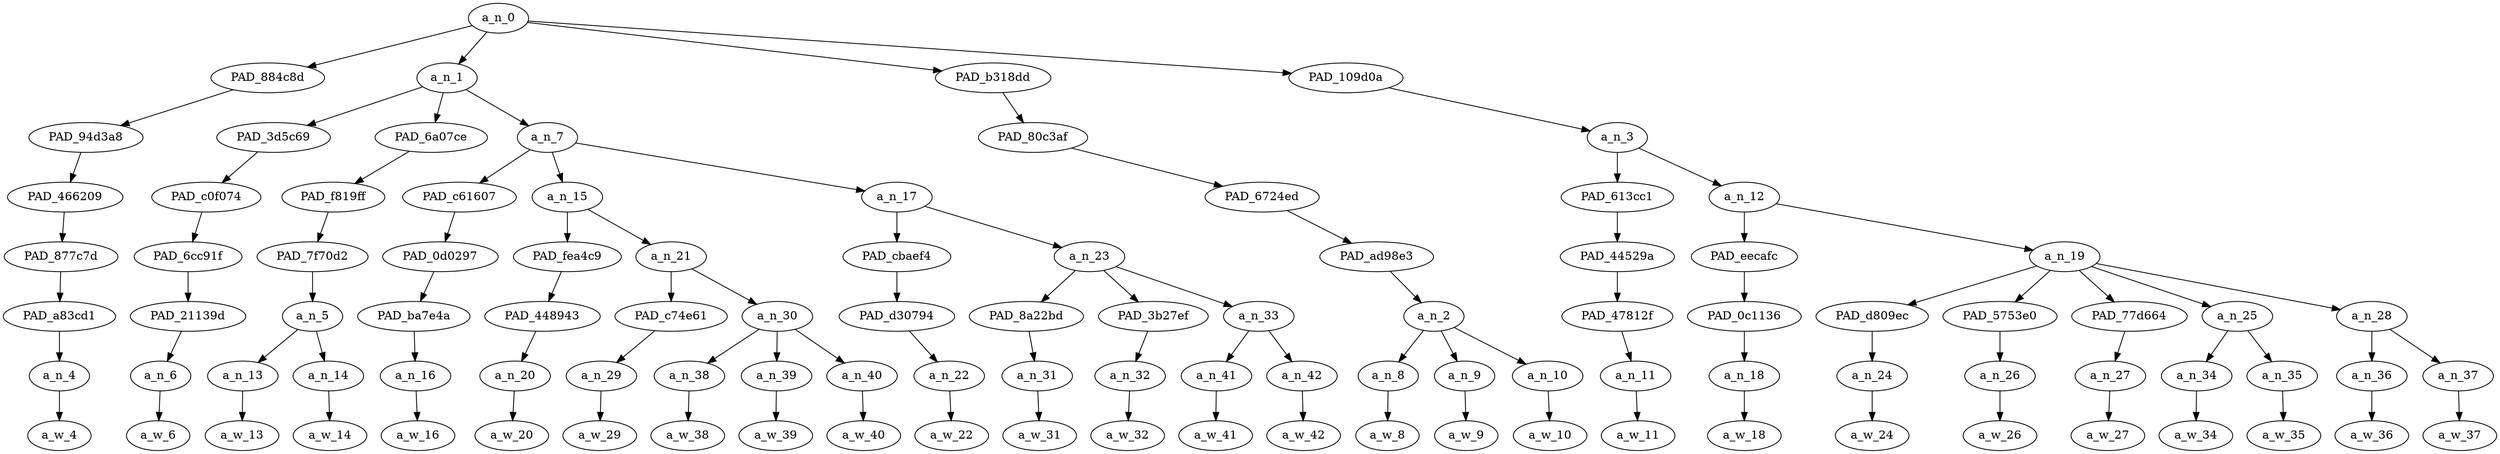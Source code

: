 strict digraph "" {
	a_n_0	[div_dir=-1,
		index=0,
		level=7,
		pos="15.684259259259258,7!",
		text_span="[0, 1, 2, 3, 4, 5, 6, 7, 8, 9, 10, 11, 12, 13, 14, 15, 16, 17, 18, 19, 20, 21, 22, 23, 24, 25, 26]",
		value=1.00000003];
	PAD_884c8d	[div_dir=-1,
		index=3,
		level=6,
		pos="26.0,6!",
		text_span="[26]",
		value=0.02353591];
	a_n_0 -> PAD_884c8d;
	a_n_1	[div_dir=-1,
		index=0,
		level=6,
		pos="3.2870370370370368,6!",
		text_span="[0, 1, 2, 3, 4, 5, 6, 7, 8, 9, 10, 11, 12, 13]",
		value=0.25930581];
	a_n_0 -> a_n_1;
	PAD_b318dd	[div_dir=1,
		index=1,
		level=6,
		pos="15.0,6!",
		text_span="[14, 15, 16]",
		value=0.17604845];
	a_n_0 -> PAD_b318dd;
	PAD_109d0a	[div_dir=-1,
		index=2,
		level=6,
		pos="18.45,6!",
		text_span="[17, 18, 19, 20, 21, 22, 23, 24, 25]",
		value=0.54110630];
	a_n_0 -> PAD_109d0a;
	PAD_94d3a8	[div_dir=-1,
		index=5,
		level=5,
		pos="26.0,5!",
		text_span="[26]",
		value=0.02353591];
	PAD_884c8d -> PAD_94d3a8;
	PAD_466209	[div_dir=-1,
		index=8,
		level=4,
		pos="26.0,4!",
		text_span="[26]",
		value=0.02353591];
	PAD_94d3a8 -> PAD_466209;
	PAD_877c7d	[div_dir=-1,
		index=11,
		level=3,
		pos="26.0,3!",
		text_span="[26]",
		value=0.02353591];
	PAD_466209 -> PAD_877c7d;
	PAD_a83cd1	[div_dir=-1,
		index=18,
		level=2,
		pos="26.0,2!",
		text_span="[26]",
		value=0.02353591];
	PAD_877c7d -> PAD_a83cd1;
	a_n_4	[div_dir=-1,
		index=26,
		level=1,
		pos="26.0,1!",
		text_span="[26]",
		value=0.02353591];
	PAD_a83cd1 -> a_n_4;
	a_w_4	[div_dir=0,
		index=26,
		level=0,
		pos="26,0!",
		text_span="[26]",
		value=🖐];
	a_n_4 -> a_w_4;
	PAD_3d5c69	[div_dir=1,
		index=1,
		level=5,
		pos="2.0,5!",
		text_span="[2]",
		value=0.01354287];
	a_n_1 -> PAD_3d5c69;
	PAD_6a07ce	[div_dir=-1,
		index=0,
		level=5,
		pos="0.5,5!",
		text_span="[0, 1]",
		value=0.03290661];
	a_n_1 -> PAD_6a07ce;
	a_n_7	[div_dir=-1,
		index=2,
		level=5,
		pos="7.361111111111111,5!",
		text_span="[3, 4, 5, 6, 7, 8, 9, 10, 11, 12, 13]",
		value=0.21284137];
	a_n_1 -> a_n_7;
	PAD_c0f074	[div_dir=1,
		index=1,
		level=4,
		pos="2.0,4!",
		text_span="[2]",
		value=0.01354287];
	PAD_3d5c69 -> PAD_c0f074;
	PAD_6cc91f	[div_dir=1,
		index=1,
		level=3,
		pos="2.0,3!",
		text_span="[2]",
		value=0.01354287];
	PAD_c0f074 -> PAD_6cc91f;
	PAD_21139d	[div_dir=1,
		index=1,
		level=2,
		pos="2.0,2!",
		text_span="[2]",
		value=0.01354287];
	PAD_6cc91f -> PAD_21139d;
	a_n_6	[div_dir=1,
		index=2,
		level=1,
		pos="2.0,1!",
		text_span="[2]",
		value=0.01354287];
	PAD_21139d -> a_n_6;
	a_w_6	[div_dir=0,
		index=2,
		level=0,
		pos="2,0!",
		text_span="[2]",
		value=before];
	a_n_6 -> a_w_6;
	PAD_f819ff	[div_dir=-1,
		index=0,
		level=4,
		pos="0.5,4!",
		text_span="[0, 1]",
		value=0.03290661];
	PAD_6a07ce -> PAD_f819ff;
	PAD_7f70d2	[div_dir=-1,
		index=0,
		level=3,
		pos="0.5,3!",
		text_span="[0, 1]",
		value=0.03290661];
	PAD_f819ff -> PAD_7f70d2;
	a_n_5	[div_dir=-1,
		index=0,
		level=2,
		pos="0.5,2!",
		text_span="[0, 1]",
		value=0.03290661];
	PAD_7f70d2 -> a_n_5;
	a_n_13	[div_dir=-1,
		index=0,
		level=1,
		pos="0.0,1!",
		text_span="[0]",
		value=0.01607510];
	a_n_5 -> a_n_13;
	a_n_14	[div_dir=1,
		index=1,
		level=1,
		pos="1.0,1!",
		text_span="[1]",
		value=0.01681555];
	a_n_5 -> a_n_14;
	a_w_13	[div_dir=0,
		index=0,
		level=0,
		pos="0,0!",
		text_span="[0]",
		value=four];
	a_n_13 -> a_w_13;
	a_w_14	[div_dir=0,
		index=1,
		level=0,
		pos="1,0!",
		text_span="[1]",
		value=days];
	a_n_14 -> a_w_14;
	PAD_c61607	[div_dir=-1,
		index=3,
		level=4,
		pos="8.0,4!",
		text_span="[8]",
		value=0.01403388];
	a_n_7 -> PAD_c61607;
	a_n_15	[div_dir=-1,
		index=2,
		level=4,
		pos="4.0,4!",
		text_span="[3, 4, 5, 6, 7]",
		value=0.13673992];
	a_n_7 -> a_n_15;
	a_n_17	[div_dir=1,
		index=4,
		level=4,
		pos="10.083333333333332,4!",
		text_span="[9, 10, 11, 12, 13]",
		value=0.06205362];
	a_n_7 -> a_n_17;
	PAD_0d0297	[div_dir=-1,
		index=4,
		level=3,
		pos="8.0,3!",
		text_span="[8]",
		value=0.01403388];
	PAD_c61607 -> PAD_0d0297;
	PAD_ba7e4a	[div_dir=-1,
		index=5,
		level=2,
		pos="8.0,2!",
		text_span="[8]",
		value=0.01403388];
	PAD_0d0297 -> PAD_ba7e4a;
	a_n_16	[div_dir=-1,
		index=8,
		level=1,
		pos="8.0,1!",
		text_span="[8]",
		value=0.01403388];
	PAD_ba7e4a -> a_n_16;
	a_w_16	[div_dir=0,
		index=8,
		level=0,
		pos="8,0!",
		text_span="[8]",
		value=and];
	a_n_16 -> a_w_16;
	PAD_fea4c9	[div_dir=1,
		index=2,
		level=3,
		pos="3.0,3!",
		text_span="[3]",
		value=0.01471399];
	a_n_15 -> PAD_fea4c9;
	a_n_21	[div_dir=-1,
		index=3,
		level=3,
		pos="5.0,3!",
		text_span="[4, 5, 6, 7]",
		value=0.12198461];
	a_n_15 -> a_n_21;
	PAD_448943	[div_dir=1,
		index=2,
		level=2,
		pos="3.0,2!",
		text_span="[3]",
		value=0.01471399];
	PAD_fea4c9 -> PAD_448943;
	a_n_20	[div_dir=1,
		index=3,
		level=1,
		pos="3.0,1!",
		text_span="[3]",
		value=0.01471399];
	PAD_448943 -> a_n_20;
	a_w_20	[div_dir=0,
		index=3,
		level=0,
		pos="3,0!",
		text_span="[3]",
		value=i];
	a_n_20 -> a_w_20;
	PAD_c74e61	[div_dir=-1,
		index=3,
		level=2,
		pos="4.0,2!",
		text_span="[4]",
		value=0.05152585];
	a_n_21 -> PAD_c74e61;
	a_n_30	[div_dir=-1,
		index=4,
		level=2,
		pos="6.0,2!",
		text_span="[5, 6, 7]",
		value=0.07039736];
	a_n_21 -> a_n_30;
	a_n_29	[div_dir=-1,
		index=4,
		level=1,
		pos="4.0,1!",
		text_span="[4]",
		value=0.05152585];
	PAD_c74e61 -> a_n_29;
	a_w_29	[div_dir=0,
		index=4,
		level=0,
		pos="4,0!",
		text_span="[4]",
		value=deactivate];
	a_n_29 -> a_w_29;
	a_n_38	[div_dir=-1,
		index=5,
		level=1,
		pos="5.0,1!",
		text_span="[5]",
		value=0.01529806];
	a_n_30 -> a_n_38;
	a_n_39	[div_dir=-1,
		index=6,
		level=1,
		pos="6.0,1!",
		text_span="[6]",
		value=0.03502079];
	a_n_30 -> a_n_39;
	a_n_40	[div_dir=1,
		index=7,
		level=1,
		pos="7.0,1!",
		text_span="[7]",
		value=0.02000705];
	a_n_30 -> a_n_40;
	a_w_38	[div_dir=0,
		index=5,
		level=0,
		pos="5,0!",
		text_span="[5]",
		value=my];
	a_n_38 -> a_w_38;
	a_w_39	[div_dir=0,
		index=6,
		level=0,
		pos="6,0!",
		text_span="[6]",
		value=twitter];
	a_n_39 -> a_w_39;
	a_w_40	[div_dir=0,
		index=7,
		level=0,
		pos="7,0!",
		text_span="[7]",
		value=account];
	a_n_40 -> a_w_40;
	PAD_cbaef4	[div_dir=1,
		index=5,
		level=3,
		pos="9.0,3!",
		text_span="[9]",
		value=0.01245968];
	a_n_17 -> PAD_cbaef4;
	a_n_23	[div_dir=1,
		index=6,
		level=3,
		pos="11.166666666666666,3!",
		text_span="[10, 11, 12, 13]",
		value=0.04955589];
	a_n_17 -> a_n_23;
	PAD_d30794	[div_dir=1,
		index=6,
		level=2,
		pos="9.0,2!",
		text_span="[9]",
		value=0.01245968];
	PAD_cbaef4 -> PAD_d30794;
	a_n_22	[div_dir=1,
		index=9,
		level=1,
		pos="9.0,1!",
		text_span="[9]",
		value=0.01245968];
	PAD_d30794 -> a_n_22;
	a_w_22	[div_dir=0,
		index=9,
		level=0,
		pos="9,0!",
		text_span="[9]",
		value=i1];
	a_n_22 -> a_w_22;
	PAD_8a22bd	[div_dir=1,
		index=7,
		level=2,
		pos="10.0,2!",
		text_span="[10]",
		value=0.00925355];
	a_n_23 -> PAD_8a22bd;
	PAD_3b27ef	[div_dir=1,
		index=8,
		level=2,
		pos="11.0,2!",
		text_span="[11]",
		value=0.01126465];
	a_n_23 -> PAD_3b27ef;
	a_n_33	[div_dir=1,
		index=9,
		level=2,
		pos="12.5,2!",
		text_span="[12, 13]",
		value=0.02902394];
	a_n_23 -> a_n_33;
	a_n_31	[div_dir=1,
		index=10,
		level=1,
		pos="10.0,1!",
		text_span="[10]",
		value=0.00925355];
	PAD_8a22bd -> a_n_31;
	a_w_31	[div_dir=0,
		index=10,
		level=0,
		pos="10,0!",
		text_span="[10]",
		value=do];
	a_n_31 -> a_w_31;
	a_n_32	[div_dir=1,
		index=11,
		level=1,
		pos="11.0,1!",
		text_span="[11]",
		value=0.01126465];
	PAD_3b27ef -> a_n_32;
	a_w_32	[div_dir=0,
		index=11,
		level=0,
		pos="11,0!",
		text_span="[11]",
		value=not];
	a_n_32 -> a_w_32;
	a_n_41	[div_dir=-1,
		index=12,
		level=1,
		pos="12.0,1!",
		text_span="[12]",
		value=0.01597840];
	a_n_33 -> a_n_41;
	a_n_42	[div_dir=1,
		index=13,
		level=1,
		pos="13.0,1!",
		text_span="[13]",
		value=0.01304482];
	a_n_33 -> a_n_42;
	a_w_41	[div_dir=0,
		index=12,
		level=0,
		pos="12,0!",
		text_span="[12]",
		value=miss];
	a_n_41 -> a_w_41;
	a_w_42	[div_dir=0,
		index=13,
		level=0,
		pos="13,0!",
		text_span="[13]",
		value=it];
	a_n_42 -> a_w_42;
	PAD_80c3af	[div_dir=1,
		index=3,
		level=5,
		pos="15.0,5!",
		text_span="[14, 15, 16]",
		value=0.17604845];
	PAD_b318dd -> PAD_80c3af;
	PAD_6724ed	[div_dir=1,
		index=5,
		level=4,
		pos="15.0,4!",
		text_span="[14, 15, 16]",
		value=0.17604845];
	PAD_80c3af -> PAD_6724ed;
	PAD_ad98e3	[div_dir=1,
		index=7,
		level=3,
		pos="15.0,3!",
		text_span="[14, 15, 16]",
		value=0.17604845];
	PAD_6724ed -> PAD_ad98e3;
	a_n_2	[div_dir=1,
		index=10,
		level=2,
		pos="15.0,2!",
		text_span="[14, 15, 16]",
		value=0.17604845];
	PAD_ad98e3 -> a_n_2;
	a_n_8	[div_dir=1,
		index=14,
		level=1,
		pos="14.0,1!",
		text_span="[14]",
		value=0.01448351];
	a_n_2 -> a_n_8;
	a_n_9	[div_dir=1,
		index=15,
		level=1,
		pos="15.0,1!",
		text_span="[15]",
		value=0.02369266];
	a_n_2 -> a_n_9;
	a_n_10	[div_dir=1,
		index=16,
		level=1,
		pos="16.0,1!",
		text_span="[16]",
		value=0.13780935];
	a_n_2 -> a_n_10;
	a_w_8	[div_dir=0,
		index=14,
		level=0,
		pos="14,0!",
		text_span="[14]",
		value=one];
	a_n_8 -> a_w_8;
	a_w_9	[div_dir=0,
		index=15,
		level=0,
		pos="15,0!",
		text_span="[15]",
		value=bit];
	a_n_9 -> a_w_9;
	a_w_10	[div_dir=0,
		index=16,
		level=0,
		pos="16,0!",
		text_span="[16]",
		value=gabfam];
	a_n_10 -> a_w_10;
	a_n_3	[div_dir=-1,
		index=4,
		level=5,
		pos="18.45,5!",
		text_span="[17, 18, 19, 20, 21, 22, 23, 24, 25]",
		value=0.54110630];
	PAD_109d0a -> a_n_3;
	PAD_613cc1	[div_dir=1,
		index=6,
		level=4,
		pos="17.0,4!",
		text_span="[17]",
		value=0.11324964];
	a_n_3 -> PAD_613cc1;
	a_n_12	[div_dir=-1,
		index=7,
		level=4,
		pos="19.9,4!",
		text_span="[18, 19, 20, 21, 22, 23, 24, 25]",
		value=0.42783322];
	a_n_3 -> a_n_12;
	PAD_44529a	[div_dir=1,
		index=8,
		level=3,
		pos="17.0,3!",
		text_span="[17]",
		value=0.11324964];
	PAD_613cc1 -> PAD_44529a;
	PAD_47812f	[div_dir=1,
		index=11,
		level=2,
		pos="17.0,2!",
		text_span="[17]",
		value=0.11324964];
	PAD_44529a -> PAD_47812f;
	a_n_11	[div_dir=1,
		index=17,
		level=1,
		pos="17.0,1!",
		text_span="[17]",
		value=0.11324964];
	PAD_47812f -> a_n_11;
	a_w_11	[div_dir=0,
		index=17,
		level=0,
		pos="17,0!",
		text_span="[17]",
		value=outshines];
	a_n_11 -> a_w_11;
	PAD_eecafc	[div_dir=1,
		index=9,
		level=3,
		pos="18.0,3!",
		text_span="[18]",
		value=0.21861975];
	a_n_12 -> PAD_eecafc;
	a_n_19	[div_dir=-1,
		index=10,
		level=3,
		pos="21.8,3!",
		text_span="[19, 20, 21, 22, 23, 24, 25]",
		value=0.20918159];
	a_n_12 -> a_n_19;
	PAD_0c1136	[div_dir=1,
		index=12,
		level=2,
		pos="18.0,2!",
		text_span="[18]",
		value=0.21861975];
	PAD_eecafc -> PAD_0c1136;
	a_n_18	[div_dir=1,
		index=18,
		level=1,
		pos="18.0,1!",
		text_span="[18]",
		value=0.21861975];
	PAD_0c1136 -> a_n_18;
	a_w_18	[div_dir=0,
		index=18,
		level=0,
		pos="18,0!",
		text_span="[18]",
		value=jackbrats];
	a_n_18 -> a_w_18;
	PAD_d809ec	[div_dir=1,
		index=13,
		level=2,
		pos="19.0,2!",
		text_span="[19]",
		value=0.02283826];
	a_n_19 -> PAD_d809ec;
	PAD_5753e0	[div_dir=-1,
		index=15,
		level=2,
		pos="22.0,2!",
		text_span="[22]",
		value=0.03018630];
	a_n_19 -> PAD_5753e0;
	PAD_77d664	[div_dir=1,
		index=16,
		level=2,
		pos="23.0,2!",
		text_span="[23]",
		value=0.03155793];
	a_n_19 -> PAD_77d664;
	a_n_25	[div_dir=1,
		index=14,
		level=2,
		pos="20.5,2!",
		text_span="[20, 21]",
		value=0.03507027];
	a_n_19 -> a_n_25;
	a_n_28	[div_dir=-1,
		index=17,
		level=2,
		pos="24.5,2!",
		text_span="[24, 25]",
		value=0.08948462];
	a_n_19 -> a_n_28;
	a_n_24	[div_dir=1,
		index=19,
		level=1,
		pos="19.0,1!",
		text_span="[19]",
		value=0.02283826];
	PAD_d809ec -> a_n_24;
	a_w_24	[div_dir=0,
		index=19,
		level=0,
		pos="19,0!",
		text_span="[19]",
		value=it1];
	a_n_24 -> a_w_24;
	a_n_26	[div_dir=-1,
		index=22,
		level=1,
		pos="22.0,1!",
		text_span="[22]",
		value=0.03018630];
	PAD_5753e0 -> a_n_26;
	a_w_26	[div_dir=0,
		index=22,
		level=0,
		pos="22,0!",
		text_span="[22]",
		value=funny];
	a_n_26 -> a_w_26;
	a_n_27	[div_dir=1,
		index=23,
		level=1,
		pos="23.0,1!",
		text_span="[23]",
		value=0.03155793];
	PAD_77d664 -> a_n_27;
	a_w_27	[div_dir=0,
		index=23,
		level=0,
		pos="23,0!",
		text_span="[23]",
		value=welcome];
	a_n_27 -> a_w_27;
	a_n_34	[div_dir=1,
		index=20,
		level=1,
		pos="20.0,1!",
		text_span="[20]",
		value=0.01920240];
	a_n_25 -> a_n_34;
	a_n_35	[div_dir=1,
		index=21,
		level=1,
		pos="21.0,1!",
		text_span="[21]",
		value=0.01582531];
	a_n_25 -> a_n_35;
	a_w_34	[div_dir=0,
		index=20,
		level=0,
		pos="20,0!",
		text_span="[20]",
		value=not1];
	a_n_34 -> a_w_34;
	a_w_35	[div_dir=0,
		index=21,
		level=0,
		pos="21,0!",
		text_span="[21]",
		value=even];
	a_n_35 -> a_w_35;
	a_n_36	[div_dir=1,
		index=24,
		level=1,
		pos="24.0,1!",
		text_span="[24]",
		value=0.01927617];
	a_n_28 -> a_n_36;
	a_n_37	[div_dir=-1,
		index=25,
		level=1,
		pos="25.0,1!",
		text_span="[25]",
		value=0.07004224];
	a_n_28 -> a_n_37;
	a_w_36	[div_dir=0,
		index=24,
		level=0,
		pos="24,0!",
		text_span="[24]",
		value=all];
	a_n_36 -> a_w_36;
	a_w_37	[div_dir=0,
		index=25,
		level=0,
		pos="25,0!",
		text_span="[25]",
		value=refugees];
	a_n_37 -> a_w_37;
}
